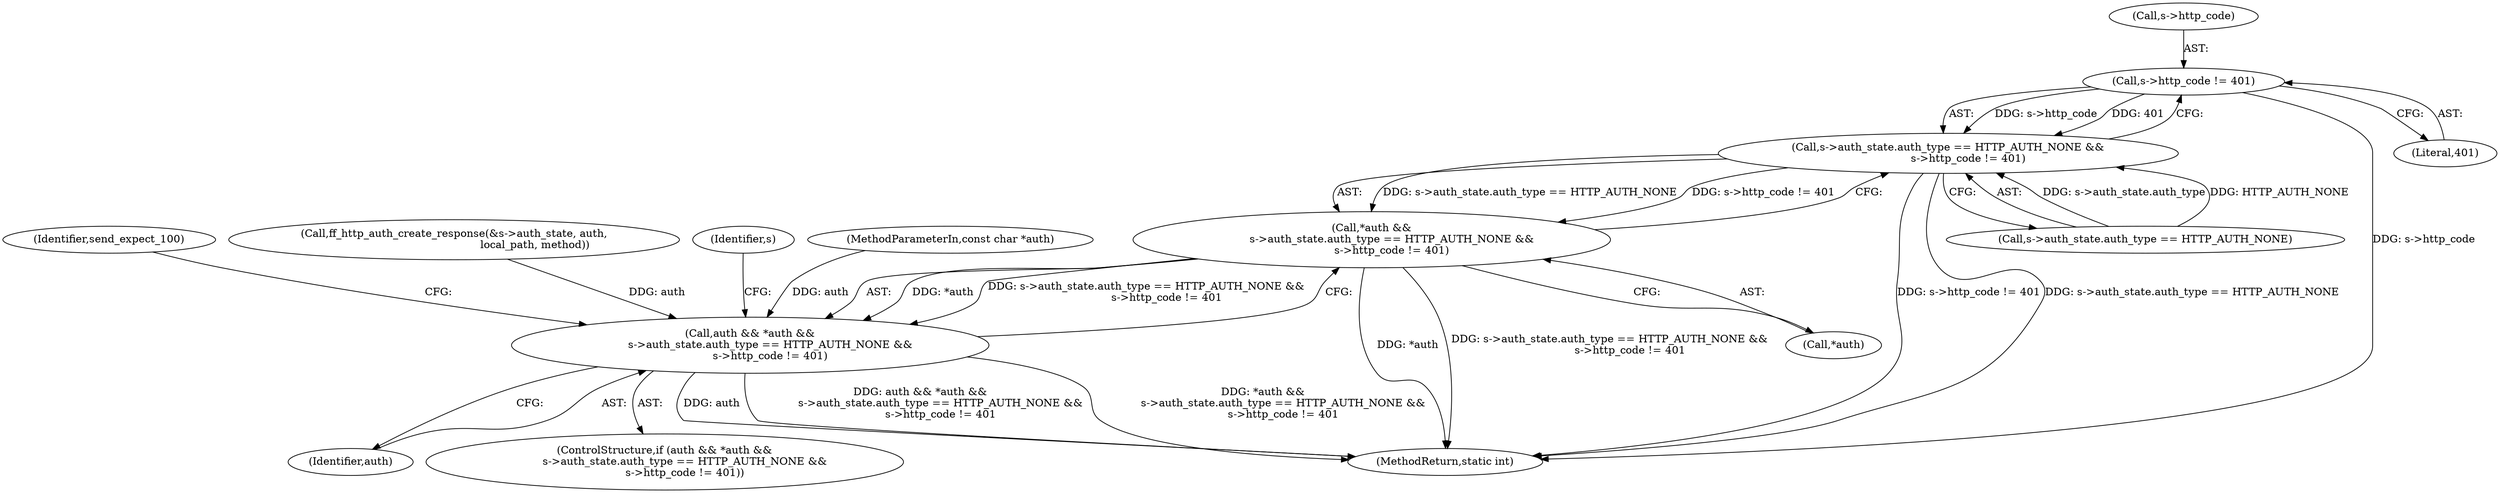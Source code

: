 digraph "0_FFmpeg_2a05c8f813de6f2278827734bf8102291e7484aa_0@pointer" {
"1000235" [label="(Call,s->http_code != 401)"];
"1000227" [label="(Call,s->auth_state.auth_type == HTTP_AUTH_NONE &&\n            s->http_code != 401)"];
"1000224" [label="(Call,*auth &&\n            s->auth_state.auth_type == HTTP_AUTH_NONE &&\n            s->http_code != 401)"];
"1000222" [label="(Call,auth && *auth &&\n            s->auth_state.auth_type == HTTP_AUTH_NONE &&\n            s->http_code != 401)"];
"1000222" [label="(Call,auth && *auth &&\n            s->auth_state.auth_type == HTTP_AUTH_NONE &&\n            s->http_code != 401)"];
"1000241" [label="(Identifier,send_expect_100)"];
"1000190" [label="(Call,ff_http_auth_create_response(&s->auth_state, auth,\n                                                local_path, method))"];
"1000223" [label="(Identifier,auth)"];
"1000221" [label="(ControlStructure,if (auth && *auth &&\n            s->auth_state.auth_type == HTTP_AUTH_NONE &&\n            s->http_code != 401))"];
"1000246" [label="(Identifier,s)"];
"1000744" [label="(MethodReturn,static int)"];
"1000227" [label="(Call,s->auth_state.auth_type == HTTP_AUTH_NONE &&\n            s->http_code != 401)"];
"1000224" [label="(Call,*auth &&\n            s->auth_state.auth_type == HTTP_AUTH_NONE &&\n            s->http_code != 401)"];
"1000228" [label="(Call,s->auth_state.auth_type == HTTP_AUTH_NONE)"];
"1000239" [label="(Literal,401)"];
"1000113" [label="(MethodParameterIn,const char *auth)"];
"1000225" [label="(Call,*auth)"];
"1000236" [label="(Call,s->http_code)"];
"1000235" [label="(Call,s->http_code != 401)"];
"1000235" -> "1000227"  [label="AST: "];
"1000235" -> "1000239"  [label="CFG: "];
"1000236" -> "1000235"  [label="AST: "];
"1000239" -> "1000235"  [label="AST: "];
"1000227" -> "1000235"  [label="CFG: "];
"1000235" -> "1000744"  [label="DDG: s->http_code"];
"1000235" -> "1000227"  [label="DDG: s->http_code"];
"1000235" -> "1000227"  [label="DDG: 401"];
"1000227" -> "1000224"  [label="AST: "];
"1000227" -> "1000228"  [label="CFG: "];
"1000228" -> "1000227"  [label="AST: "];
"1000224" -> "1000227"  [label="CFG: "];
"1000227" -> "1000744"  [label="DDG: s->http_code != 401"];
"1000227" -> "1000744"  [label="DDG: s->auth_state.auth_type == HTTP_AUTH_NONE"];
"1000227" -> "1000224"  [label="DDG: s->auth_state.auth_type == HTTP_AUTH_NONE"];
"1000227" -> "1000224"  [label="DDG: s->http_code != 401"];
"1000228" -> "1000227"  [label="DDG: s->auth_state.auth_type"];
"1000228" -> "1000227"  [label="DDG: HTTP_AUTH_NONE"];
"1000224" -> "1000222"  [label="AST: "];
"1000224" -> "1000225"  [label="CFG: "];
"1000225" -> "1000224"  [label="AST: "];
"1000222" -> "1000224"  [label="CFG: "];
"1000224" -> "1000744"  [label="DDG: *auth"];
"1000224" -> "1000744"  [label="DDG: s->auth_state.auth_type == HTTP_AUTH_NONE &&\n            s->http_code != 401"];
"1000224" -> "1000222"  [label="DDG: *auth"];
"1000224" -> "1000222"  [label="DDG: s->auth_state.auth_type == HTTP_AUTH_NONE &&\n            s->http_code != 401"];
"1000222" -> "1000221"  [label="AST: "];
"1000222" -> "1000223"  [label="CFG: "];
"1000223" -> "1000222"  [label="AST: "];
"1000241" -> "1000222"  [label="CFG: "];
"1000246" -> "1000222"  [label="CFG: "];
"1000222" -> "1000744"  [label="DDG: auth"];
"1000222" -> "1000744"  [label="DDG: auth && *auth &&\n            s->auth_state.auth_type == HTTP_AUTH_NONE &&\n            s->http_code != 401"];
"1000222" -> "1000744"  [label="DDG: *auth &&\n            s->auth_state.auth_type == HTTP_AUTH_NONE &&\n            s->http_code != 401"];
"1000190" -> "1000222"  [label="DDG: auth"];
"1000113" -> "1000222"  [label="DDG: auth"];
}
